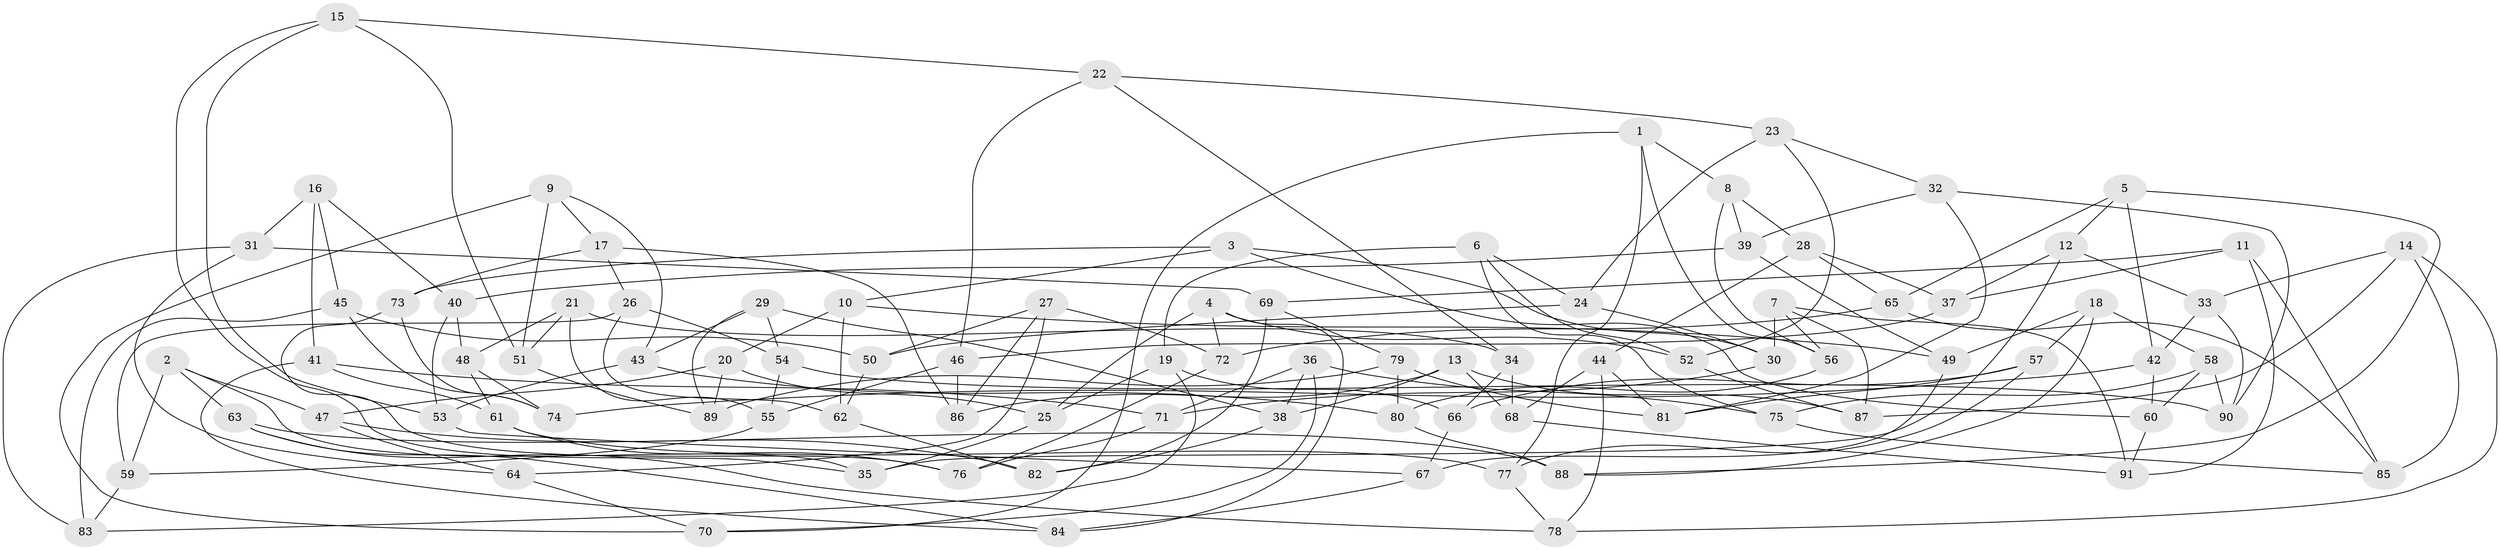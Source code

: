 // coarse degree distribution, {3: 0.022222222222222223, 5: 0.17777777777777778, 4: 0.5111111111111111, 7: 0.08888888888888889, 8: 0.08888888888888889, 6: 0.06666666666666667, 9: 0.022222222222222223, 10: 0.022222222222222223}
// Generated by graph-tools (version 1.1) at 2025/03/03/04/25 22:03:14]
// undirected, 91 vertices, 182 edges
graph export_dot {
graph [start="1"]
  node [color=gray90,style=filled];
  1;
  2;
  3;
  4;
  5;
  6;
  7;
  8;
  9;
  10;
  11;
  12;
  13;
  14;
  15;
  16;
  17;
  18;
  19;
  20;
  21;
  22;
  23;
  24;
  25;
  26;
  27;
  28;
  29;
  30;
  31;
  32;
  33;
  34;
  35;
  36;
  37;
  38;
  39;
  40;
  41;
  42;
  43;
  44;
  45;
  46;
  47;
  48;
  49;
  50;
  51;
  52;
  53;
  54;
  55;
  56;
  57;
  58;
  59;
  60;
  61;
  62;
  63;
  64;
  65;
  66;
  67;
  68;
  69;
  70;
  71;
  72;
  73;
  74;
  75;
  76;
  77;
  78;
  79;
  80;
  81;
  82;
  83;
  84;
  85;
  86;
  87;
  88;
  89;
  90;
  91;
  1 -- 56;
  1 -- 8;
  1 -- 70;
  1 -- 77;
  2 -- 63;
  2 -- 35;
  2 -- 47;
  2 -- 59;
  3 -- 30;
  3 -- 60;
  3 -- 10;
  3 -- 73;
  4 -- 25;
  4 -- 72;
  4 -- 52;
  4 -- 84;
  5 -- 65;
  5 -- 88;
  5 -- 12;
  5 -- 42;
  6 -- 24;
  6 -- 52;
  6 -- 19;
  6 -- 75;
  7 -- 30;
  7 -- 91;
  7 -- 87;
  7 -- 56;
  8 -- 56;
  8 -- 28;
  8 -- 39;
  9 -- 17;
  9 -- 43;
  9 -- 70;
  9 -- 51;
  10 -- 20;
  10 -- 49;
  10 -- 62;
  11 -- 69;
  11 -- 37;
  11 -- 91;
  11 -- 85;
  12 -- 33;
  12 -- 37;
  12 -- 35;
  13 -- 68;
  13 -- 86;
  13 -- 38;
  13 -- 87;
  14 -- 87;
  14 -- 78;
  14 -- 85;
  14 -- 33;
  15 -- 35;
  15 -- 51;
  15 -- 53;
  15 -- 22;
  16 -- 41;
  16 -- 45;
  16 -- 31;
  16 -- 40;
  17 -- 73;
  17 -- 86;
  17 -- 26;
  18 -- 88;
  18 -- 49;
  18 -- 57;
  18 -- 58;
  19 -- 66;
  19 -- 25;
  19 -- 83;
  20 -- 25;
  20 -- 89;
  20 -- 47;
  21 -- 51;
  21 -- 34;
  21 -- 55;
  21 -- 48;
  22 -- 23;
  22 -- 46;
  22 -- 34;
  23 -- 24;
  23 -- 32;
  23 -- 52;
  24 -- 50;
  24 -- 30;
  25 -- 35;
  26 -- 62;
  26 -- 59;
  26 -- 54;
  27 -- 86;
  27 -- 64;
  27 -- 72;
  27 -- 50;
  28 -- 65;
  28 -- 37;
  28 -- 44;
  29 -- 38;
  29 -- 89;
  29 -- 43;
  29 -- 54;
  30 -- 71;
  31 -- 83;
  31 -- 69;
  31 -- 64;
  32 -- 81;
  32 -- 39;
  32 -- 90;
  33 -- 90;
  33 -- 42;
  34 -- 68;
  34 -- 66;
  36 -- 75;
  36 -- 38;
  36 -- 71;
  36 -- 70;
  37 -- 46;
  38 -- 82;
  39 -- 49;
  39 -- 40;
  40 -- 53;
  40 -- 48;
  41 -- 84;
  41 -- 61;
  41 -- 71;
  42 -- 74;
  42 -- 60;
  43 -- 53;
  43 -- 80;
  44 -- 78;
  44 -- 68;
  44 -- 81;
  45 -- 50;
  45 -- 83;
  45 -- 74;
  46 -- 86;
  46 -- 55;
  47 -- 82;
  47 -- 64;
  48 -- 74;
  48 -- 61;
  49 -- 67;
  50 -- 62;
  51 -- 89;
  52 -- 87;
  53 -- 67;
  54 -- 55;
  54 -- 90;
  55 -- 59;
  56 -- 80;
  57 -- 81;
  57 -- 66;
  57 -- 77;
  58 -- 75;
  58 -- 90;
  58 -- 60;
  59 -- 83;
  60 -- 91;
  61 -- 76;
  61 -- 77;
  62 -- 82;
  63 -- 88;
  63 -- 78;
  63 -- 84;
  64 -- 70;
  65 -- 72;
  65 -- 85;
  66 -- 67;
  67 -- 84;
  68 -- 91;
  69 -- 82;
  69 -- 79;
  71 -- 76;
  72 -- 76;
  73 -- 74;
  73 -- 76;
  75 -- 85;
  77 -- 78;
  79 -- 81;
  79 -- 89;
  79 -- 80;
  80 -- 88;
}
